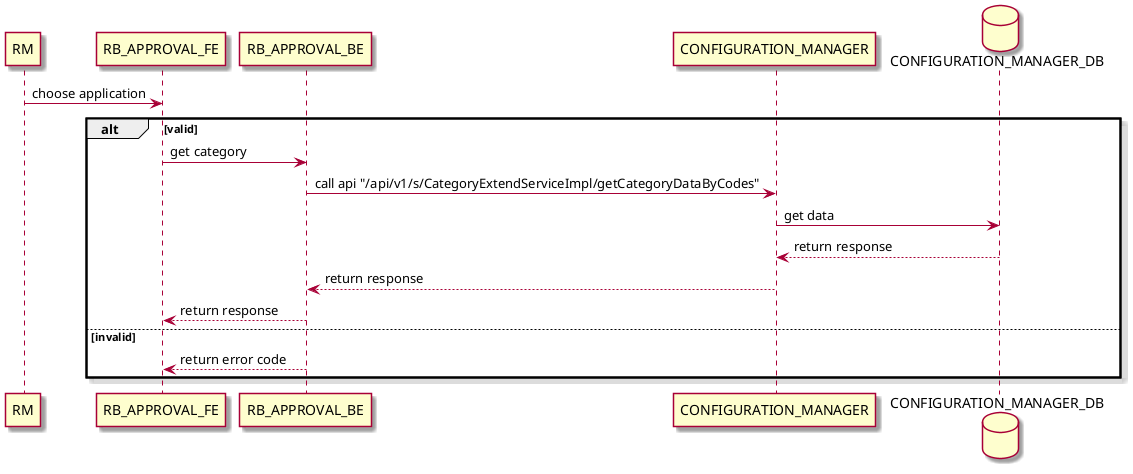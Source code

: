 @startuml
skin rose
participant RM
participant RB_APPROVAL_FE
participant RB_APPROVAL_BE
participant CONFIGURATION_MANAGER
database CONFIGURATION_MANAGER_DB

RM -> RB_APPROVAL_FE: choose application
alt valid
    RB_APPROVAL_FE -> RB_APPROVAL_BE: get category
    RB_APPROVAL_BE -> CONFIGURATION_MANAGER: call api "/api/v1/s/CategoryExtendServiceImpl/getCategoryDataByCodes"
    CONFIGURATION_MANAGER -> CONFIGURATION_MANAGER_DB: get data
    CONFIGURATION_MANAGER_DB --> CONFIGURATION_MANAGER: return response
    CONFIGURATION_MANAGER --> RB_APPROVAL_BE: return response
    RB_APPROVAL_BE --> RB_APPROVAL_FE: return response
else invalid
    RB_APPROVAL_BE --> RB_APPROVAL_FE: return error code
end
@enduml